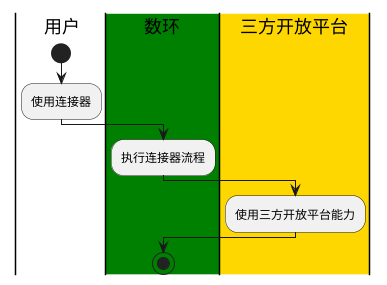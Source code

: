 -- example1
@startuml
|u| 用户
start
:使用连接器;
|#green|s|数环
:执行连接器流程;
|#gold|o|三方开放平台
:使用三方开放平台能力;
|s|
stop
@enduml



example2
@startuml
start
repeat :foo作为开始标注;
  :读取数据;
  :生成图片;
backward:这是一个后撤行为;
repeat while (更多数据?)
stop
@enduml


example3
@startuml
@startuml
|#pink|Actor_For_red|
start
if (color?) is (red) then
#pink:**action red**;
:foo1;
else (not red)
|#lightgray|Actor_For_no_red|
#lightgray:**action not red**;
:foo2;
endif
|Next_Actor|
#lightblue:foo3;
:foo4;
|Final_Actor|
#palegreen:foo5;
stop
@enduml

矩易系统流程
@startuml
|u| 矩易用户
start
:使用矩易App;
|#yellow|j|矩易App
:使用抖店能力;
:跳转H5页面;
|#green|s|数环通
:执行连接器流程;
|#gold|o|抖店开放平台
:使用抖店开放平台能力;
|j|
stop
@enduml

@startuml
left to right direction
skinparam actorStyle awesome
skinparam packageStyle rectangle

actor 用户

rectangle 数环通产品 {
    用户 -- (发布商品到抖店)
    用户 -- (修改抖店商品)
    用户 -- (修改抖店商品库存)
    用户 -- (同步商品信息到矩易)
    用户 -- (同步订单信息到矩易)
    用户 -- (订单发货)


    (发布商品到抖店) --> (查询抖店商品类目)  #green;line.dashed;text:green : include
    (发布商品到抖店) --> (查询抖店商品类目属性) #green;line.dashed;text:green : include
    (发布商品到抖店) --> (创建抖店素材文件夹) : include
    (发布商品到抖店) --> (批量上传素材到抖店素材文件夹) : include
    (发布商品到抖店) --> (查询抖店素材文件夹详情) : include


}
@enduml


@startuml
|u| 用户
start
|#yellow|f|矩易APP
:发布商品到抖店;
|#green|o|数环通H5页面
:检验数环通帐号;

|#gold|b|数环通后端
:注册数环通帐号;
|#green|o|数环通H5页面
:检验通过;
:检验矩易帐号;

|#gold|b|数环通后端
:授权绑定矩易帐号;
|#green|o|数环通H5页面
:检验通过;
:检验抖店帐号;

|#gold|b|数环通后端
:授权绑定抖店帐号;
|#green|o|数环通H5页面
:检验通过;
:初始化流程模板;

|#gold|b|数环通后端
:绑定流程模板;
:新建并保存流程;
|#green|o|数环通H5页面
:保存流程成功;
:重定向;
|#yellow|f|矩易APP
:上传素材，选择类目等;
:执行发布商品流程;
|#gold|b|数环通后端
:执行发布商品流程;
|#yellow|f|矩易APP
:执行成功;
|u| 用户
:发布成功;
stop
@enduml


